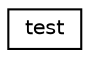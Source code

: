 digraph "Graphical Class Hierarchy"
{
 // LATEX_PDF_SIZE
  edge [fontname="Helvetica",fontsize="10",labelfontname="Helvetica",labelfontsize="10"];
  node [fontname="Helvetica",fontsize="10",shape=record];
  rankdir="LR";
  Node0 [label="test",height=0.2,width=0.4,color="black", fillcolor="white", style="filled",URL="$classtest.html",tooltip=" "];
}
